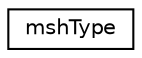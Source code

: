 digraph "Graphical Class Hierarchy"
{
 // LATEX_PDF_SIZE
  edge [fontname="Helvetica",fontsize="10",labelfontname="Helvetica",labelfontsize="10"];
  node [fontname="Helvetica",fontsize="10",shape=record];
  rankdir="LR";
  Node0 [label="mshType",height=0.2,width=0.4,color="black", fillcolor="white", style="filled",URL="$classmsh_type.html",tooltip="This is the container for a mesh or NURBS patch, those specific to NURBS are noted."];
}
